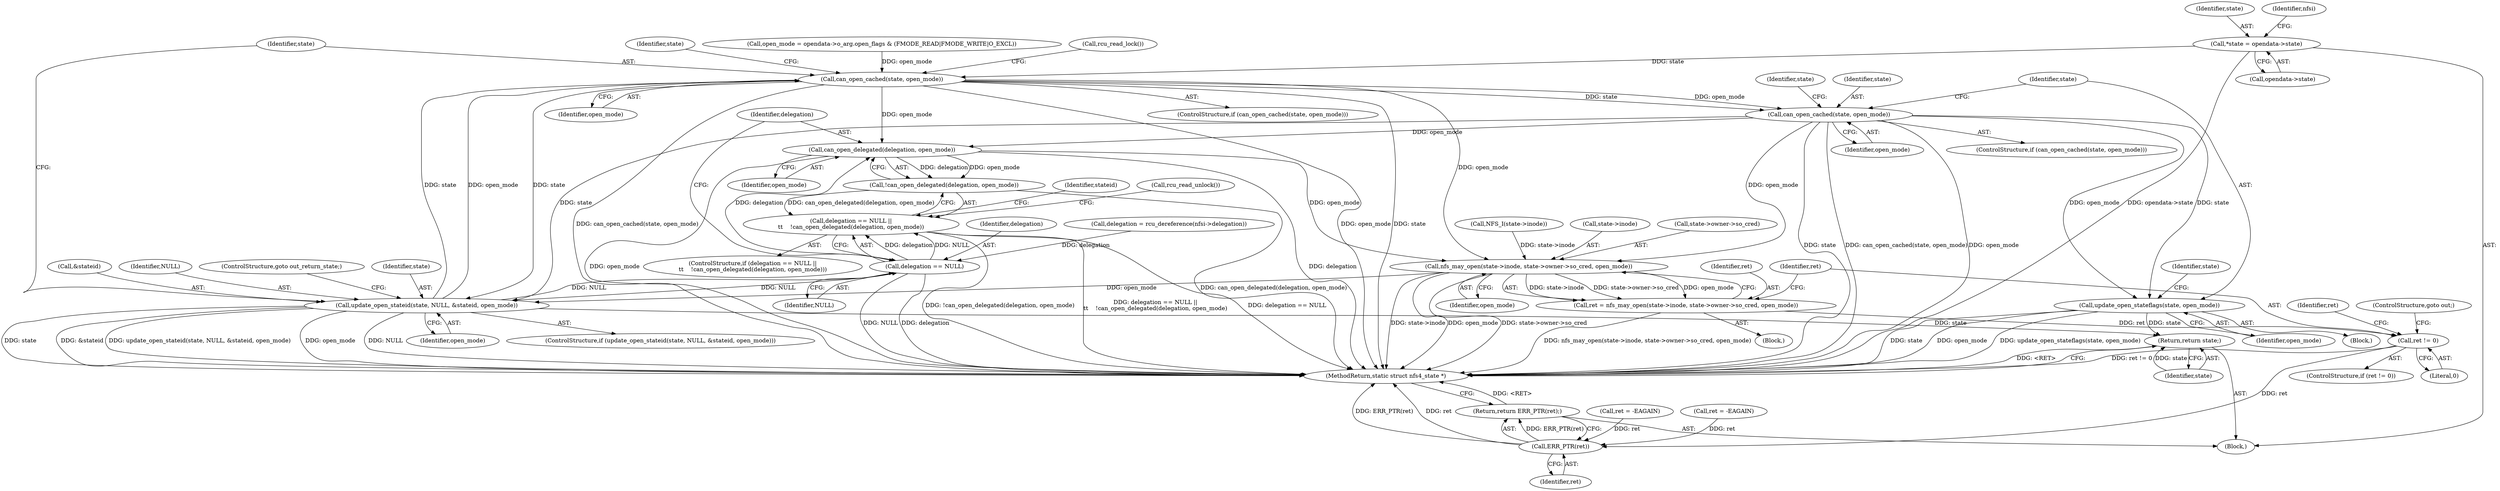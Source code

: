 digraph "1_linux_dc0b027dfadfcb8a5504f7d8052754bf8d501ab9_21@API" {
"1000106" [label="(Call,*state = opendata->state)"];
"1000142" [label="(Call,can_open_cached(state, open_mode))"];
"1000154" [label="(Call,can_open_cached(state, open_mode))"];
"1000158" [label="(Call,update_open_stateflags(state, open_mode))"];
"1000248" [label="(Return,return state;)"];
"1000189" [label="(Call,can_open_delegated(delegation, open_mode))"];
"1000188" [label="(Call,!can_open_delegated(delegation, open_mode))"];
"1000184" [label="(Call,delegation == NULL ||\n\t\t    !can_open_delegated(delegation, open_mode))"];
"1000211" [label="(Call,nfs_may_open(state->inode, state->owner->so_cred, open_mode))"];
"1000209" [label="(Call,ret = nfs_may_open(state->inode, state->owner->so_cred, open_mode))"];
"1000222" [label="(Call,ret != 0)"];
"1000240" [label="(Call,ERR_PTR(ret))"];
"1000239" [label="(Return,return ERR_PTR(ret);)"];
"1000231" [label="(Call,update_open_stateid(state, NULL, &stateid, open_mode))"];
"1000185" [label="(Call,delegation == NULL)"];
"1000209" [label="(Call,ret = nfs_may_open(state->inode, state->owner->so_cred, open_mode))"];
"1000224" [label="(Literal,0)"];
"1000173" [label="(Identifier,state)"];
"1000143" [label="(Identifier,state)"];
"1000190" [label="(Identifier,delegation)"];
"1000227" [label="(Identifier,ret)"];
"1000177" [label="(Call,delegation = rcu_dereference(nfsi->delegation))"];
"1000241" [label="(Identifier,ret)"];
"1000226" [label="(Call,ret = -EAGAIN)"];
"1000156" [label="(Identifier,open_mode)"];
"1000114" [label="(Call,NFS_I(state->inode))"];
"1000239" [label="(Return,return ERR_PTR(ret);)"];
"1000220" [label="(Identifier,open_mode)"];
"1000150" [label="(Identifier,state)"];
"1000141" [label="(ControlStructure,if (can_open_cached(state, open_mode)))"];
"1000186" [label="(Identifier,delegation)"];
"1000184" [label="(Call,delegation == NULL ||\n\t\t    !can_open_delegated(delegation, open_mode))"];
"1000210" [label="(Identifier,ret)"];
"1000155" [label="(Identifier,state)"];
"1000212" [label="(Call,state->inode)"];
"1000230" [label="(ControlStructure,if (update_open_stateid(state, NULL, &stateid, open_mode)))"];
"1000159" [label="(Identifier,state)"];
"1000191" [label="(Identifier,open_mode)"];
"1000142" [label="(Call,can_open_cached(state, open_mode))"];
"1000120" [label="(Call,open_mode = opendata->o_arg.open_flags & (FMODE_READ|FMODE_WRITE|O_EXCL))"];
"1000140" [label="(Block,)"];
"1000187" [label="(Identifier,NULL)"];
"1000250" [label="(MethodReturn,static struct nfs4_state *)"];
"1000211" [label="(Call,nfs_may_open(state->inode, state->owner->so_cred, open_mode))"];
"1000240" [label="(Call,ERR_PTR(ret))"];
"1000234" [label="(Call,&stateid)"];
"1000157" [label="(Block,)"];
"1000108" [label="(Call,opendata->state)"];
"1000183" [label="(ControlStructure,if (delegation == NULL ||\n\t\t    !can_open_delegated(delegation, open_mode)))"];
"1000197" [label="(Identifier,stateid)"];
"1000144" [label="(Identifier,open_mode)"];
"1000248" [label="(Return,return state;)"];
"1000236" [label="(Identifier,open_mode)"];
"1000189" [label="(Call,can_open_delegated(delegation, open_mode))"];
"1000176" [label="(Call,rcu_read_lock())"];
"1000249" [label="(Identifier,state)"];
"1000233" [label="(Identifier,NULL)"];
"1000107" [label="(Identifier,state)"];
"1000135" [label="(Call,ret = -EAGAIN)"];
"1000106" [label="(Call,*state = opendata->state)"];
"1000231" [label="(Call,update_open_stateid(state, NULL, &stateid, open_mode))"];
"1000221" [label="(ControlStructure,if (ret != 0))"];
"1000215" [label="(Call,state->owner->so_cred)"];
"1000237" [label="(ControlStructure,goto out_return_state;)"];
"1000158" [label="(Call,update_open_stateflags(state, open_mode))"];
"1000113" [label="(Identifier,nfsi)"];
"1000153" [label="(ControlStructure,if (can_open_cached(state, open_mode)))"];
"1000223" [label="(Identifier,ret)"];
"1000232" [label="(Identifier,state)"];
"1000154" [label="(Call,can_open_cached(state, open_mode))"];
"1000225" [label="(ControlStructure,goto out;)"];
"1000188" [label="(Call,!can_open_delegated(delegation, open_mode))"];
"1000160" [label="(Identifier,open_mode)"];
"1000193" [label="(Call,rcu_read_unlock())"];
"1000222" [label="(Call,ret != 0)"];
"1000104" [label="(Block,)"];
"1000185" [label="(Call,delegation == NULL)"];
"1000165" [label="(Identifier,state)"];
"1000106" -> "1000104"  [label="AST: "];
"1000106" -> "1000108"  [label="CFG: "];
"1000107" -> "1000106"  [label="AST: "];
"1000108" -> "1000106"  [label="AST: "];
"1000113" -> "1000106"  [label="CFG: "];
"1000106" -> "1000250"  [label="DDG: opendata->state"];
"1000106" -> "1000142"  [label="DDG: state"];
"1000142" -> "1000141"  [label="AST: "];
"1000142" -> "1000144"  [label="CFG: "];
"1000143" -> "1000142"  [label="AST: "];
"1000144" -> "1000142"  [label="AST: "];
"1000150" -> "1000142"  [label="CFG: "];
"1000176" -> "1000142"  [label="CFG: "];
"1000142" -> "1000250"  [label="DDG: can_open_cached(state, open_mode)"];
"1000142" -> "1000250"  [label="DDG: open_mode"];
"1000142" -> "1000250"  [label="DDG: state"];
"1000231" -> "1000142"  [label="DDG: state"];
"1000231" -> "1000142"  [label="DDG: open_mode"];
"1000120" -> "1000142"  [label="DDG: open_mode"];
"1000142" -> "1000154"  [label="DDG: state"];
"1000142" -> "1000154"  [label="DDG: open_mode"];
"1000142" -> "1000189"  [label="DDG: open_mode"];
"1000142" -> "1000211"  [label="DDG: open_mode"];
"1000142" -> "1000231"  [label="DDG: state"];
"1000154" -> "1000153"  [label="AST: "];
"1000154" -> "1000156"  [label="CFG: "];
"1000155" -> "1000154"  [label="AST: "];
"1000156" -> "1000154"  [label="AST: "];
"1000159" -> "1000154"  [label="CFG: "];
"1000173" -> "1000154"  [label="CFG: "];
"1000154" -> "1000250"  [label="DDG: state"];
"1000154" -> "1000250"  [label="DDG: can_open_cached(state, open_mode)"];
"1000154" -> "1000250"  [label="DDG: open_mode"];
"1000154" -> "1000158"  [label="DDG: state"];
"1000154" -> "1000158"  [label="DDG: open_mode"];
"1000154" -> "1000189"  [label="DDG: open_mode"];
"1000154" -> "1000211"  [label="DDG: open_mode"];
"1000154" -> "1000231"  [label="DDG: state"];
"1000158" -> "1000157"  [label="AST: "];
"1000158" -> "1000160"  [label="CFG: "];
"1000159" -> "1000158"  [label="AST: "];
"1000160" -> "1000158"  [label="AST: "];
"1000165" -> "1000158"  [label="CFG: "];
"1000158" -> "1000250"  [label="DDG: state"];
"1000158" -> "1000250"  [label="DDG: open_mode"];
"1000158" -> "1000250"  [label="DDG: update_open_stateflags(state, open_mode)"];
"1000158" -> "1000248"  [label="DDG: state"];
"1000248" -> "1000104"  [label="AST: "];
"1000248" -> "1000249"  [label="CFG: "];
"1000249" -> "1000248"  [label="AST: "];
"1000250" -> "1000248"  [label="CFG: "];
"1000248" -> "1000250"  [label="DDG: <RET>"];
"1000249" -> "1000248"  [label="DDG: state"];
"1000231" -> "1000248"  [label="DDG: state"];
"1000189" -> "1000188"  [label="AST: "];
"1000189" -> "1000191"  [label="CFG: "];
"1000190" -> "1000189"  [label="AST: "];
"1000191" -> "1000189"  [label="AST: "];
"1000188" -> "1000189"  [label="CFG: "];
"1000189" -> "1000250"  [label="DDG: delegation"];
"1000189" -> "1000250"  [label="DDG: open_mode"];
"1000189" -> "1000188"  [label="DDG: delegation"];
"1000189" -> "1000188"  [label="DDG: open_mode"];
"1000185" -> "1000189"  [label="DDG: delegation"];
"1000189" -> "1000211"  [label="DDG: open_mode"];
"1000188" -> "1000184"  [label="AST: "];
"1000184" -> "1000188"  [label="CFG: "];
"1000188" -> "1000250"  [label="DDG: can_open_delegated(delegation, open_mode)"];
"1000188" -> "1000184"  [label="DDG: can_open_delegated(delegation, open_mode)"];
"1000184" -> "1000183"  [label="AST: "];
"1000184" -> "1000185"  [label="CFG: "];
"1000185" -> "1000184"  [label="AST: "];
"1000193" -> "1000184"  [label="CFG: "];
"1000197" -> "1000184"  [label="CFG: "];
"1000184" -> "1000250"  [label="DDG: delegation == NULL"];
"1000184" -> "1000250"  [label="DDG: !can_open_delegated(delegation, open_mode)"];
"1000184" -> "1000250"  [label="DDG: delegation == NULL ||\n\t\t    !can_open_delegated(delegation, open_mode)"];
"1000185" -> "1000184"  [label="DDG: delegation"];
"1000185" -> "1000184"  [label="DDG: NULL"];
"1000211" -> "1000209"  [label="AST: "];
"1000211" -> "1000220"  [label="CFG: "];
"1000212" -> "1000211"  [label="AST: "];
"1000215" -> "1000211"  [label="AST: "];
"1000220" -> "1000211"  [label="AST: "];
"1000209" -> "1000211"  [label="CFG: "];
"1000211" -> "1000250"  [label="DDG: state->inode"];
"1000211" -> "1000250"  [label="DDG: open_mode"];
"1000211" -> "1000250"  [label="DDG: state->owner->so_cred"];
"1000211" -> "1000209"  [label="DDG: state->inode"];
"1000211" -> "1000209"  [label="DDG: state->owner->so_cred"];
"1000211" -> "1000209"  [label="DDG: open_mode"];
"1000114" -> "1000211"  [label="DDG: state->inode"];
"1000211" -> "1000231"  [label="DDG: open_mode"];
"1000209" -> "1000140"  [label="AST: "];
"1000210" -> "1000209"  [label="AST: "];
"1000223" -> "1000209"  [label="CFG: "];
"1000209" -> "1000250"  [label="DDG: nfs_may_open(state->inode, state->owner->so_cred, open_mode)"];
"1000209" -> "1000222"  [label="DDG: ret"];
"1000222" -> "1000221"  [label="AST: "];
"1000222" -> "1000224"  [label="CFG: "];
"1000223" -> "1000222"  [label="AST: "];
"1000224" -> "1000222"  [label="AST: "];
"1000225" -> "1000222"  [label="CFG: "];
"1000227" -> "1000222"  [label="CFG: "];
"1000222" -> "1000250"  [label="DDG: ret != 0"];
"1000222" -> "1000240"  [label="DDG: ret"];
"1000240" -> "1000239"  [label="AST: "];
"1000240" -> "1000241"  [label="CFG: "];
"1000241" -> "1000240"  [label="AST: "];
"1000239" -> "1000240"  [label="CFG: "];
"1000240" -> "1000250"  [label="DDG: ERR_PTR(ret)"];
"1000240" -> "1000250"  [label="DDG: ret"];
"1000240" -> "1000239"  [label="DDG: ERR_PTR(ret)"];
"1000226" -> "1000240"  [label="DDG: ret"];
"1000135" -> "1000240"  [label="DDG: ret"];
"1000239" -> "1000104"  [label="AST: "];
"1000250" -> "1000239"  [label="CFG: "];
"1000239" -> "1000250"  [label="DDG: <RET>"];
"1000231" -> "1000230"  [label="AST: "];
"1000231" -> "1000236"  [label="CFG: "];
"1000232" -> "1000231"  [label="AST: "];
"1000233" -> "1000231"  [label="AST: "];
"1000234" -> "1000231"  [label="AST: "];
"1000236" -> "1000231"  [label="AST: "];
"1000143" -> "1000231"  [label="CFG: "];
"1000237" -> "1000231"  [label="CFG: "];
"1000231" -> "1000250"  [label="DDG: update_open_stateid(state, NULL, &stateid, open_mode)"];
"1000231" -> "1000250"  [label="DDG: open_mode"];
"1000231" -> "1000250"  [label="DDG: NULL"];
"1000231" -> "1000250"  [label="DDG: state"];
"1000231" -> "1000250"  [label="DDG: &stateid"];
"1000231" -> "1000185"  [label="DDG: NULL"];
"1000185" -> "1000231"  [label="DDG: NULL"];
"1000185" -> "1000187"  [label="CFG: "];
"1000186" -> "1000185"  [label="AST: "];
"1000187" -> "1000185"  [label="AST: "];
"1000190" -> "1000185"  [label="CFG: "];
"1000185" -> "1000250"  [label="DDG: delegation"];
"1000185" -> "1000250"  [label="DDG: NULL"];
"1000177" -> "1000185"  [label="DDG: delegation"];
}
